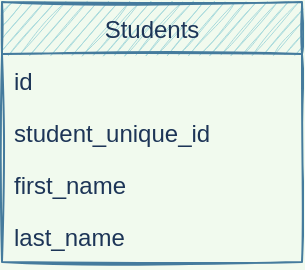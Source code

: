 <mxfile version="14.7.3" type="github">
  <diagram id="C5RBs43oDa-KdzZeNtuy" name="Page-1">
    <mxGraphModel dx="868" dy="459" grid="1" gridSize="10" guides="1" tooltips="1" connect="1" arrows="1" fold="1" page="1" pageScale="1" pageWidth="827" pageHeight="1169" background="#F1FAEE" math="0" shadow="0">
      <root>
        <mxCell id="WIyWlLk6GJQsqaUBKTNV-0" />
        <mxCell id="WIyWlLk6GJQsqaUBKTNV-1" parent="WIyWlLk6GJQsqaUBKTNV-0" />
        <mxCell id="3oaOFDSZ6glvehuuZ8tz-0" value="Students" style="swimlane;fontStyle=0;childLayout=stackLayout;horizontal=1;startSize=26;horizontalStack=0;resizeParent=1;resizeParentMax=0;resizeLast=0;collapsible=1;marginBottom=0;fillColor=#A8DADC;strokeColor=#457B9D;fontColor=#1D3557;sketch=1;" vertex="1" parent="WIyWlLk6GJQsqaUBKTNV-1">
          <mxGeometry x="60" y="243" width="150" height="130" as="geometry" />
        </mxCell>
        <mxCell id="3oaOFDSZ6glvehuuZ8tz-1" value="id" style="text;strokeColor=none;fillColor=none;align=left;verticalAlign=top;spacingLeft=4;spacingRight=4;overflow=hidden;rotatable=0;points=[[0,0.5],[1,0.5]];portConstraint=eastwest;fontColor=#1D3557;sketch=1;" vertex="1" parent="3oaOFDSZ6glvehuuZ8tz-0">
          <mxGeometry y="26" width="150" height="26" as="geometry" />
        </mxCell>
        <mxCell id="3oaOFDSZ6glvehuuZ8tz-3" value="student_unique_id&#xa;" style="text;strokeColor=none;fillColor=none;align=left;verticalAlign=top;spacingLeft=4;spacingRight=4;overflow=hidden;rotatable=0;points=[[0,0.5],[1,0.5]];portConstraint=eastwest;fontColor=#1D3557;sketch=1;" vertex="1" parent="3oaOFDSZ6glvehuuZ8tz-0">
          <mxGeometry y="52" width="150" height="26" as="geometry" />
        </mxCell>
        <mxCell id="MJerp1X_y3dqq8wRVL0D-7" value="first_name" style="text;strokeColor=none;fillColor=none;align=left;verticalAlign=top;spacingLeft=4;spacingRight=4;overflow=hidden;rotatable=0;points=[[0,0.5],[1,0.5]];portConstraint=eastwest;fontColor=#1D3557;sketch=1;" vertex="1" parent="3oaOFDSZ6glvehuuZ8tz-0">
          <mxGeometry y="78" width="150" height="26" as="geometry" />
        </mxCell>
        <mxCell id="MJerp1X_y3dqq8wRVL0D-8" value="last_name" style="text;strokeColor=none;fillColor=none;align=left;verticalAlign=top;spacingLeft=4;spacingRight=4;overflow=hidden;rotatable=0;points=[[0,0.5],[1,0.5]];portConstraint=eastwest;fontColor=#1D3557;sketch=1;" vertex="1" parent="3oaOFDSZ6glvehuuZ8tz-0">
          <mxGeometry y="104" width="150" height="26" as="geometry" />
        </mxCell>
      </root>
    </mxGraphModel>
  </diagram>
</mxfile>
